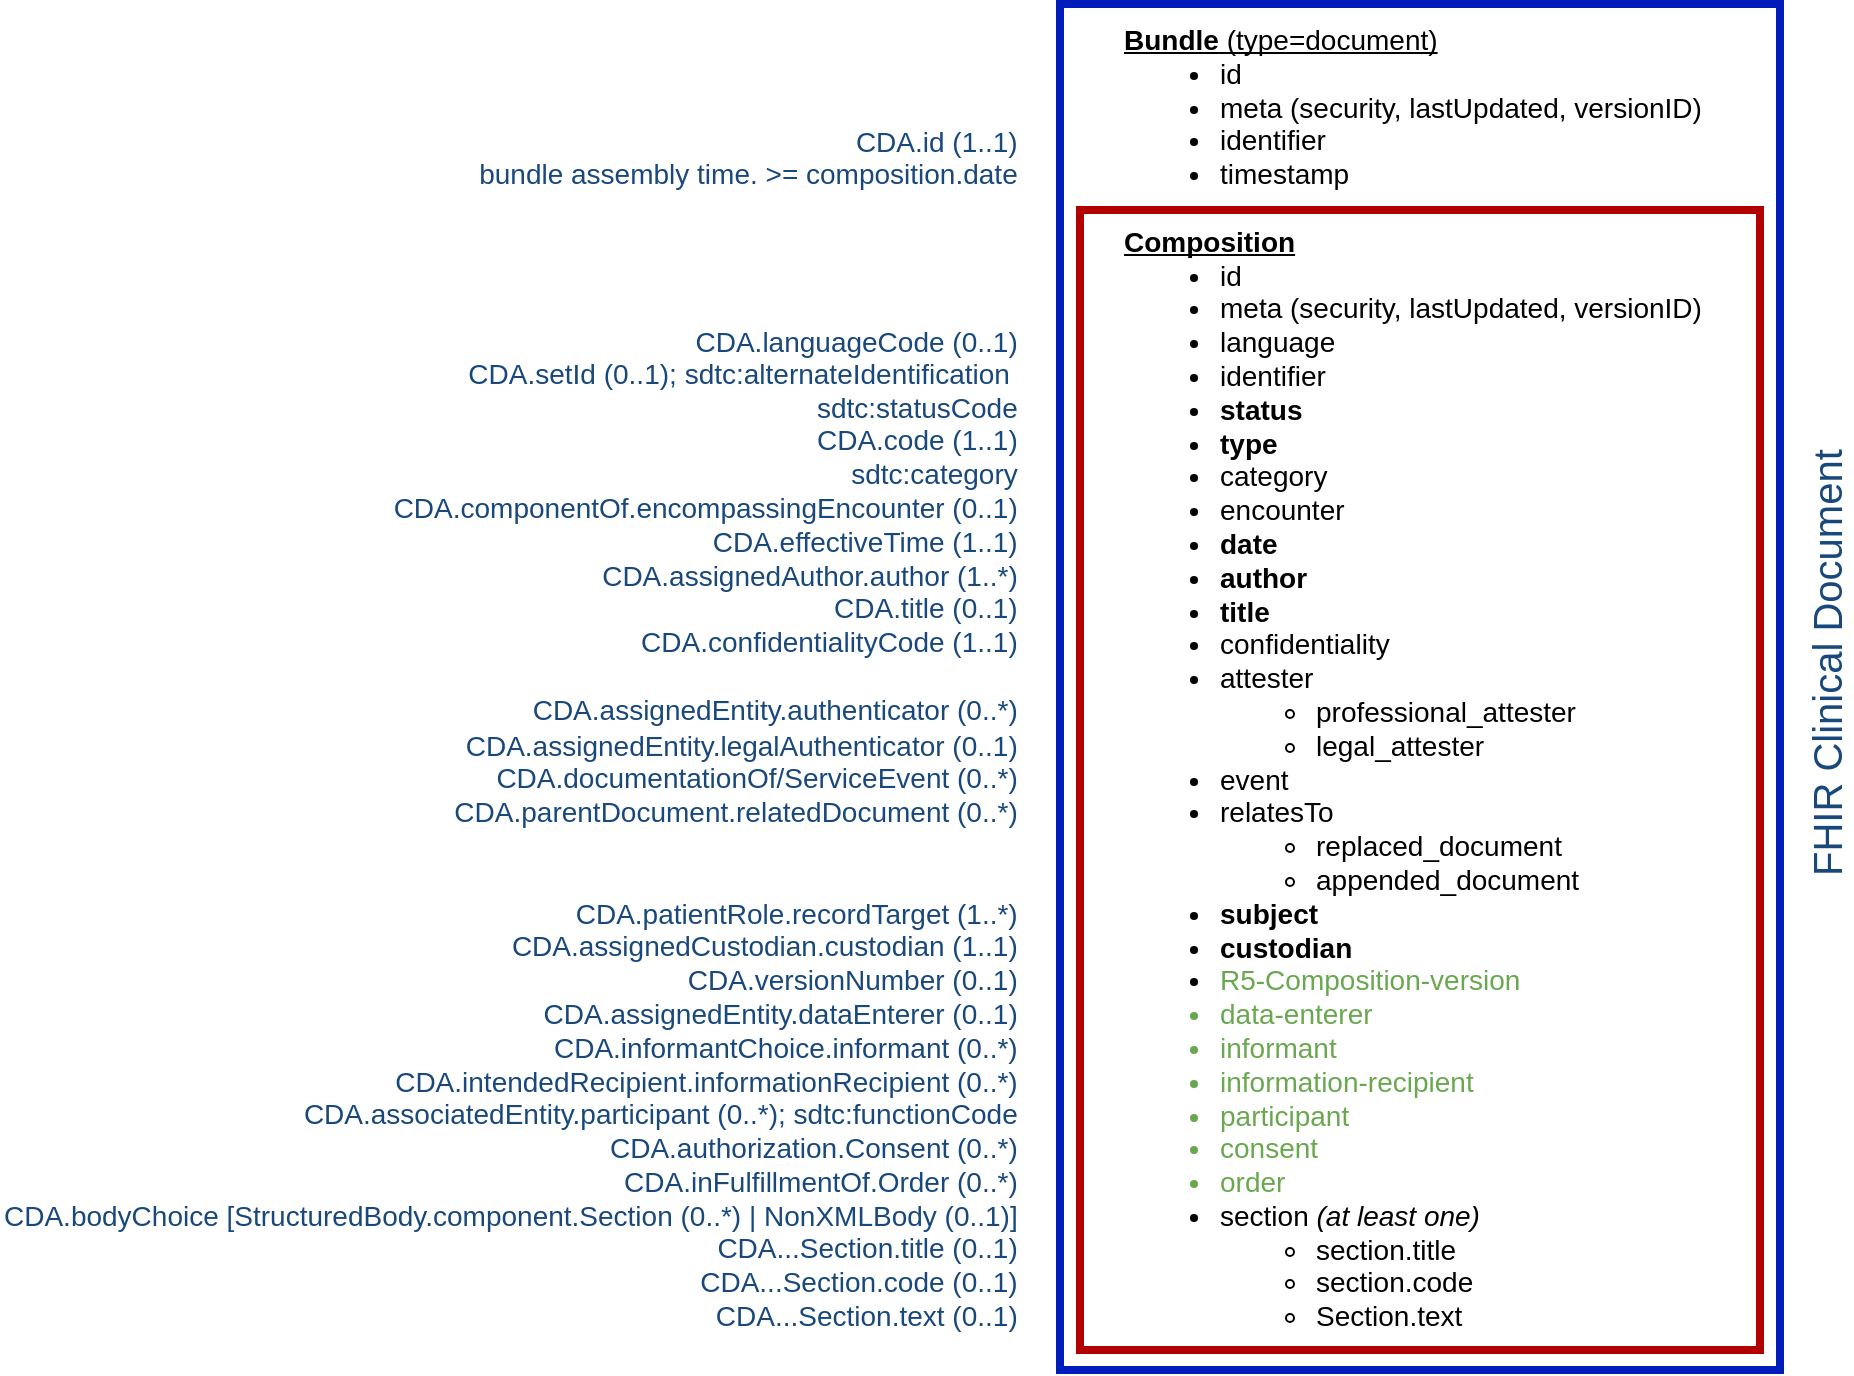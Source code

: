 <mxfile version="24.6.4" type="device" pages="3">
  <diagram name="mappingFigure" id="RJGUUOGCg1_CW01zeDxg">
    <mxGraphModel dx="794" dy="511" grid="1" gridSize="10" guides="1" tooltips="1" connect="1" arrows="1" fold="1" page="1" pageScale="1" pageWidth="1700" pageHeight="1100" math="0" shadow="0">
      <root>
        <mxCell id="0" />
        <mxCell id="1" parent="0" />
        <mxCell id="bgnvrLKmnZTO1jpBGcNv-10" value="" style="rounded=0;whiteSpace=wrap;html=1;fillColor=none;strokeWidth=4;fontColor=#ffffff;strokeColor=#001DBC;" parent="1" vertex="1">
          <mxGeometry x="760" y="267" width="360" height="683" as="geometry" />
        </mxCell>
        <mxCell id="bgnvrLKmnZTO1jpBGcNv-11" value="" style="rounded=0;whiteSpace=wrap;html=1;fillColor=none;strokeWidth=4;fontColor=#ffffff;strokeColor=#B20000;" parent="1" vertex="1">
          <mxGeometry x="770" y="370" width="340" height="570" as="geometry" />
        </mxCell>
        <mxCell id="bgnvrLKmnZTO1jpBGcNv-7" value="&lt;b style=&quot;font-size: 14px;&quot; id=&quot;docs-internal-guid-992e8ade-7fff-1508-77d5-8346d76d3da1&quot;&gt;&lt;font style=&quot;font-size: 14px;&quot; face=&quot;Helvetica&quot;&gt;&lt;p dir=&quot;ltr&quot; style=&quot;font-weight: normal; line-height: 120%; margin-top: 0pt; margin-bottom: 0pt;&quot;&gt;&lt;span style=&quot;color: rgb(0, 0, 0); background-color: transparent; font-weight: 700; font-style: normal; font-variant: normal; text-decoration: underline; text-decoration-skip-ink: none; vertical-align: baseline;&quot;&gt;Bundle&lt;/span&gt;&lt;span style=&quot;color: rgb(0, 0, 0); background-color: transparent; font-weight: 400; font-style: normal; font-variant: normal; text-decoration: underline; text-decoration-skip-ink: none; vertical-align: baseline;&quot;&gt; (type=document)&lt;/span&gt;&lt;/p&gt;&lt;ul style=&quot;font-weight: normal; margin-top: 0px; margin-bottom: 0px; padding-inline-start: 48px; line-height: 120%;&quot;&gt;&lt;li dir=&quot;ltr&quot; style=&quot;list-style-type: disc; color: rgb(0, 0, 0); background-color: transparent; font-weight: 400; font-style: normal; font-variant: normal; text-decoration: none; vertical-align: baseline;&quot; aria-level=&quot;1&quot;&gt;&lt;p dir=&quot;ltr&quot; style=&quot;line-height: 120%; margin-top: 0pt; margin-bottom: 0pt;&quot; role=&quot;presentation&quot;&gt;&lt;span style=&quot;color: rgb(0, 0, 0); background-color: transparent; font-weight: 400; font-style: normal; font-variant: normal; text-decoration: none; vertical-align: baseline;&quot;&gt;id&lt;/span&gt;&lt;/p&gt;&lt;/li&gt;&lt;li dir=&quot;ltr&quot; style=&quot;list-style-type: disc; color: rgb(0, 0, 0); background-color: transparent; font-weight: 400; font-style: normal; font-variant: normal; text-decoration: none; vertical-align: baseline;&quot; aria-level=&quot;1&quot;&gt;&lt;p dir=&quot;ltr&quot; style=&quot;line-height: 120%; margin-top: 0pt; margin-bottom: 0pt;&quot; role=&quot;presentation&quot;&gt;&lt;span style=&quot;color: rgb(0, 0, 0); background-color: transparent; font-weight: 400; font-style: normal; font-variant: normal; text-decoration: none; vertical-align: baseline;&quot;&gt;meta (security, lastUpdated, versionID)&lt;/span&gt;&lt;/p&gt;&lt;/li&gt;&lt;li dir=&quot;ltr&quot; style=&quot;list-style-type: disc; color: rgb(0, 0, 0); background-color: transparent; font-weight: 400; font-style: normal; font-variant: normal; text-decoration: none; vertical-align: baseline;&quot; aria-level=&quot;1&quot;&gt;&lt;p dir=&quot;ltr&quot; style=&quot;line-height: 120%; margin-top: 0pt; margin-bottom: 0pt;&quot; role=&quot;presentation&quot;&gt;&lt;span style=&quot;color: rgb(0, 0, 0); background-color: transparent; font-weight: 400; font-style: normal; font-variant: normal; text-decoration: none; vertical-align: baseline;&quot;&gt;identifier&lt;/span&gt;&lt;/p&gt;&lt;/li&gt;&lt;li dir=&quot;ltr&quot; style=&quot;list-style-type: disc; color: rgb(0, 0, 0); background-color: transparent; font-weight: 400; font-style: normal; font-variant: normal; text-decoration: none; vertical-align: baseline;&quot; aria-level=&quot;1&quot;&gt;&lt;p dir=&quot;ltr&quot; style=&quot;line-height: 120%; margin-top: 0pt; margin-bottom: 0pt;&quot; role=&quot;presentation&quot;&gt;&lt;span style=&quot;color: rgb(0, 0, 0); background-color: transparent; font-weight: 400; font-style: normal; font-variant: normal; text-decoration: none; vertical-align: baseline;&quot;&gt;timestamp&lt;/span&gt;&lt;/p&gt;&lt;/li&gt;&lt;/ul&gt;&lt;br&gt;&lt;p dir=&quot;ltr&quot; style=&quot;font-weight: normal; line-height: 120%; margin-top: 0pt; margin-bottom: 0pt;&quot;&gt;&lt;span style=&quot;color: rgb(0, 0, 0); background-color: transparent; font-weight: 700; font-style: normal; font-variant: normal; text-decoration: underline; text-decoration-skip-ink: none; vertical-align: baseline;&quot;&gt;Composition&lt;/span&gt;&lt;/p&gt;&lt;ul style=&quot;margin-top: 0px; margin-bottom: 0px; padding-inline-start: 48px; line-height: 120%;&quot;&gt;&lt;li dir=&quot;ltr&quot; style=&quot;font-weight: 400; list-style-type: disc; color: rgb(0, 0, 0); background-color: transparent; font-style: normal; font-variant: normal; text-decoration: none; vertical-align: baseline;&quot; aria-level=&quot;1&quot;&gt;&lt;p dir=&quot;ltr&quot; style=&quot;line-height: 120%; margin-top: 0pt; margin-bottom: 0pt;&quot; role=&quot;presentation&quot;&gt;&lt;span style=&quot;color: rgb(0, 0, 0); background-color: transparent; font-weight: 400; font-style: normal; font-variant: normal; text-decoration: none; vertical-align: baseline;&quot;&gt;id&lt;/span&gt;&lt;/p&gt;&lt;/li&gt;&lt;li dir=&quot;ltr&quot; style=&quot;font-weight: 400; list-style-type: disc; color: rgb(0, 0, 0); background-color: transparent; font-style: normal; font-variant: normal; text-decoration: none; vertical-align: baseline;&quot; aria-level=&quot;1&quot;&gt;&lt;p dir=&quot;ltr&quot; style=&quot;line-height: 120%; margin-top: 0pt; margin-bottom: 0pt;&quot; role=&quot;presentation&quot;&gt;&lt;span style=&quot;color: rgb(0, 0, 0); background-color: transparent; font-weight: 400; font-style: normal; font-variant: normal; text-decoration: none; vertical-align: baseline;&quot;&gt;meta (security, lastUpdated, versionID)&lt;/span&gt;&lt;/p&gt;&lt;/li&gt;&lt;li dir=&quot;ltr&quot; style=&quot;font-weight: 400; list-style-type: disc; color: rgb(0, 0, 0); background-color: transparent; font-style: normal; font-variant: normal; text-decoration: none; vertical-align: baseline;&quot; aria-level=&quot;1&quot;&gt;&lt;p dir=&quot;ltr&quot; style=&quot;line-height: 120%; margin-top: 0pt; margin-bottom: 0pt;&quot; role=&quot;presentation&quot;&gt;&lt;span style=&quot;color: rgb(0, 0, 0); background-color: transparent; font-weight: 400; font-style: normal; font-variant: normal; text-decoration: none; vertical-align: baseline;&quot;&gt;language&lt;/span&gt;&lt;/p&gt;&lt;/li&gt;&lt;li dir=&quot;ltr&quot; style=&quot;font-weight: 400; list-style-type: disc; color: rgb(0, 0, 0); background-color: transparent; font-style: normal; font-variant: normal; text-decoration: none; vertical-align: baseline;&quot; aria-level=&quot;1&quot;&gt;&lt;p dir=&quot;ltr&quot; style=&quot;line-height: 120%; margin-top: 0pt; margin-bottom: 0pt;&quot; role=&quot;presentation&quot;&gt;&lt;span style=&quot;color: rgb(0, 0, 0); background-color: transparent; font-weight: 400; font-style: normal; font-variant: normal; text-decoration: none; vertical-align: baseline;&quot;&gt;identifier&lt;/span&gt;&lt;/p&gt;&lt;/li&gt;&lt;li dir=&quot;ltr&quot; style=&quot;font-weight: 700; list-style-type: disc; color: rgb(0, 0, 0); background-color: transparent; font-style: normal; font-variant: normal; text-decoration: none; vertical-align: baseline;&quot; aria-level=&quot;1&quot;&gt;&lt;p dir=&quot;ltr&quot; style=&quot;line-height: 120%; margin-top: 0pt; margin-bottom: 0pt;&quot; role=&quot;presentation&quot;&gt;&lt;span style=&quot;color: rgb(0, 0, 0); background-color: transparent; font-weight: 700; font-style: normal; font-variant: normal; text-decoration: none; vertical-align: baseline;&quot;&gt;status&lt;/span&gt;&lt;/p&gt;&lt;/li&gt;&lt;li dir=&quot;ltr&quot; style=&quot;font-weight: 700; list-style-type: disc; color: rgb(0, 0, 0); background-color: transparent; font-style: normal; font-variant: normal; text-decoration: none; vertical-align: baseline;&quot; aria-level=&quot;1&quot;&gt;&lt;p dir=&quot;ltr&quot; style=&quot;line-height: 120%; margin-top: 0pt; margin-bottom: 0pt;&quot; role=&quot;presentation&quot;&gt;&lt;span style=&quot;color: rgb(0, 0, 0); background-color: transparent; font-weight: 700; font-style: normal; font-variant: normal; text-decoration: none; vertical-align: baseline;&quot;&gt;type&lt;/span&gt;&lt;/p&gt;&lt;/li&gt;&lt;li dir=&quot;ltr&quot; style=&quot;font-weight: 400; list-style-type: disc; color: rgb(0, 0, 0); background-color: transparent; font-style: normal; font-variant: normal; text-decoration: none; vertical-align: baseline;&quot; aria-level=&quot;1&quot;&gt;&lt;p dir=&quot;ltr&quot; style=&quot;line-height: 120%; margin-top: 0pt; margin-bottom: 0pt;&quot; role=&quot;presentation&quot;&gt;&lt;span style=&quot;color: rgb(0, 0, 0); background-color: transparent; font-weight: 400; font-style: normal; font-variant: normal; text-decoration: none; vertical-align: baseline;&quot;&gt;category&lt;/span&gt;&lt;/p&gt;&lt;/li&gt;&lt;li dir=&quot;ltr&quot; style=&quot;font-weight: 400; list-style-type: disc; color: rgb(0, 0, 0); background-color: transparent; font-style: normal; font-variant: normal; text-decoration: none; vertical-align: baseline;&quot; aria-level=&quot;1&quot;&gt;&lt;p dir=&quot;ltr&quot; style=&quot;line-height: 120%; margin-top: 0pt; margin-bottom: 0pt;&quot; role=&quot;presentation&quot;&gt;&lt;span style=&quot;color: rgb(0, 0, 0); background-color: transparent; font-weight: 400; font-style: normal; font-variant: normal; text-decoration: none; vertical-align: baseline;&quot;&gt;encounter&lt;/span&gt;&lt;/p&gt;&lt;/li&gt;&lt;li dir=&quot;ltr&quot; style=&quot;font-weight: 700; list-style-type: disc; color: rgb(0, 0, 0); background-color: transparent; font-style: normal; font-variant: normal; text-decoration: none; vertical-align: baseline;&quot; aria-level=&quot;1&quot;&gt;&lt;p dir=&quot;ltr&quot; style=&quot;line-height: 120%; margin-top: 0pt; margin-bottom: 0pt;&quot; role=&quot;presentation&quot;&gt;&lt;span style=&quot;color: rgb(0, 0, 0); background-color: transparent; font-weight: 700; font-style: normal; font-variant: normal; text-decoration: none; vertical-align: baseline;&quot;&gt;date&lt;/span&gt;&lt;/p&gt;&lt;/li&gt;&lt;li dir=&quot;ltr&quot; style=&quot;font-weight: 700; list-style-type: disc; color: rgb(0, 0, 0); background-color: transparent; font-style: normal; font-variant: normal; text-decoration: none; vertical-align: baseline;&quot; aria-level=&quot;1&quot;&gt;&lt;p dir=&quot;ltr&quot; style=&quot;line-height: 120%; margin-top: 0pt; margin-bottom: 0pt;&quot; role=&quot;presentation&quot;&gt;&lt;span style=&quot;color: rgb(0, 0, 0); background-color: transparent; font-weight: 700; font-style: normal; font-variant: normal; text-decoration: none; vertical-align: baseline;&quot;&gt;author&lt;/span&gt;&lt;/p&gt;&lt;/li&gt;&lt;li dir=&quot;ltr&quot; style=&quot;font-weight: 700; list-style-type: disc; color: rgb(0, 0, 0); background-color: transparent; font-style: normal; font-variant: normal; text-decoration: none; vertical-align: baseline;&quot; aria-level=&quot;1&quot;&gt;&lt;p dir=&quot;ltr&quot; style=&quot;line-height: 120%; margin-top: 0pt; margin-bottom: 0pt;&quot; role=&quot;presentation&quot;&gt;&lt;span style=&quot;color: rgb(0, 0, 0); background-color: transparent; font-weight: 700; font-style: normal; font-variant: normal; text-decoration: none; vertical-align: baseline;&quot;&gt;title&lt;/span&gt;&lt;/p&gt;&lt;/li&gt;&lt;li dir=&quot;ltr&quot; style=&quot;font-weight: 400; list-style-type: disc; color: rgb(0, 0, 0); background-color: transparent; font-style: normal; font-variant: normal; text-decoration: none; vertical-align: baseline;&quot; aria-level=&quot;1&quot;&gt;&lt;p dir=&quot;ltr&quot; style=&quot;line-height: 120%; margin-top: 0pt; margin-bottom: 0pt;&quot; role=&quot;presentation&quot;&gt;&lt;span style=&quot;color: rgb(0, 0, 0); background-color: transparent; font-weight: 400; font-style: normal; font-variant: normal; text-decoration: none; vertical-align: baseline;&quot;&gt;confidentiality&lt;/span&gt;&lt;/p&gt;&lt;/li&gt;&lt;li dir=&quot;ltr&quot; style=&quot;font-weight: 400; list-style-type: disc; color: rgb(0, 0, 0); background-color: transparent; font-style: normal; font-variant: normal; text-decoration: none; vertical-align: baseline;&quot; aria-level=&quot;1&quot;&gt;&lt;p dir=&quot;ltr&quot; style=&quot;line-height: 120%; margin-top: 0pt; margin-bottom: 0pt;&quot; role=&quot;presentation&quot;&gt;&lt;span style=&quot;color: rgb(0, 0, 0); background-color: transparent; font-weight: 400; font-style: normal; font-variant: normal; text-decoration: none; vertical-align: baseline;&quot;&gt;attester&lt;/span&gt;&lt;/p&gt;&lt;/li&gt;&lt;ul style=&quot;font-weight: normal; margin-top: 0px; margin-bottom: 0px; padding-inline-start: 48px; line-height: 120%;&quot;&gt;&lt;li dir=&quot;ltr&quot; style=&quot;list-style-type: circle; color: rgb(0, 0, 0); background-color: transparent; font-weight: 400; font-style: normal; font-variant: normal; text-decoration: none; vertical-align: baseline;&quot; aria-level=&quot;2&quot;&gt;&lt;p dir=&quot;ltr&quot; style=&quot;line-height: 120%; margin-top: 0pt; margin-bottom: 0pt;&quot; role=&quot;presentation&quot;&gt;&lt;span style=&quot;color: rgb(0, 0, 0); background-color: transparent; font-weight: 400; font-style: normal; font-variant: normal; text-decoration: none; vertical-align: baseline;&quot;&gt;professional_attester&lt;/span&gt;&lt;/p&gt;&lt;/li&gt;&lt;li dir=&quot;ltr&quot; style=&quot;list-style-type: circle; color: rgb(0, 0, 0); background-color: transparent; font-weight: 400; font-style: normal; font-variant: normal; text-decoration: none; vertical-align: baseline;&quot; aria-level=&quot;2&quot;&gt;&lt;p dir=&quot;ltr&quot; style=&quot;line-height: 120%; margin-top: 0pt; margin-bottom: 0pt;&quot; role=&quot;presentation&quot;&gt;&lt;span style=&quot;color: rgb(0, 0, 0); background-color: transparent; font-weight: 400; font-style: normal; font-variant: normal; text-decoration: none; vertical-align: baseline;&quot;&gt;legal_attester&lt;/span&gt;&lt;/p&gt;&lt;/li&gt;&lt;/ul&gt;&lt;li dir=&quot;ltr&quot; style=&quot;font-weight: 400; list-style-type: disc; color: rgb(0, 0, 0); background-color: transparent; font-style: normal; font-variant: normal; text-decoration: none; vertical-align: baseline;&quot; aria-level=&quot;1&quot;&gt;&lt;p dir=&quot;ltr&quot; style=&quot;line-height: 120%; margin-top: 0pt; margin-bottom: 0pt;&quot; role=&quot;presentation&quot;&gt;&lt;span style=&quot;color: rgb(0, 0, 0); background-color: transparent; font-weight: 400; font-style: normal; font-variant: normal; text-decoration: none; vertical-align: baseline;&quot;&gt;event&lt;/span&gt;&lt;/p&gt;&lt;/li&gt;&lt;li dir=&quot;ltr&quot; style=&quot;font-weight: 400; list-style-type: disc; color: rgb(0, 0, 0); background-color: transparent; font-style: normal; font-variant: normal; text-decoration: none; vertical-align: baseline;&quot; aria-level=&quot;1&quot;&gt;&lt;p dir=&quot;ltr&quot; style=&quot;line-height: 120%; margin-top: 0pt; margin-bottom: 0pt;&quot; role=&quot;presentation&quot;&gt;&lt;span style=&quot;color: rgb(0, 0, 0); background-color: transparent; font-weight: 400; font-style: normal; font-variant: normal; text-decoration: none; vertical-align: baseline;&quot;&gt;relatesTo&lt;/span&gt;&lt;/p&gt;&lt;/li&gt;&lt;ul style=&quot;font-weight: normal; margin-top: 0px; margin-bottom: 0px; padding-inline-start: 48px; line-height: 120%;&quot;&gt;&lt;li dir=&quot;ltr&quot; style=&quot;list-style-type: circle; color: rgb(0, 0, 0); background-color: transparent; font-weight: 400; font-style: normal; font-variant: normal; text-decoration: none; vertical-align: baseline;&quot; aria-level=&quot;2&quot;&gt;&lt;p dir=&quot;ltr&quot; style=&quot;line-height: 120%; margin-top: 0pt; margin-bottom: 0pt;&quot; role=&quot;presentation&quot;&gt;&lt;span style=&quot;color: rgb(0, 0, 0); background-color: transparent; font-weight: 400; font-style: normal; font-variant: normal; text-decoration: none; vertical-align: baseline;&quot;&gt;replaced_document&lt;/span&gt;&lt;/p&gt;&lt;/li&gt;&lt;li dir=&quot;ltr&quot; style=&quot;list-style-type: circle; color: rgb(0, 0, 0); background-color: transparent; font-weight: 400; font-style: normal; font-variant: normal; text-decoration: none; vertical-align: baseline;&quot; aria-level=&quot;2&quot;&gt;&lt;p dir=&quot;ltr&quot; style=&quot;line-height: 120%; margin-top: 0pt; margin-bottom: 0pt;&quot; role=&quot;presentation&quot;&gt;&lt;span style=&quot;background-color: transparent;&quot;&gt;appended_document&lt;/span&gt;&lt;/p&gt;&lt;/li&gt;&lt;/ul&gt;&lt;li dir=&quot;ltr&quot; style=&quot;list-style-type: disc; color: rgb(0, 0, 0); background-color: transparent; font-style: normal; font-variant: normal; text-decoration: none; vertical-align: baseline;&quot; aria-level=&quot;1&quot;&gt;&lt;p dir=&quot;ltr&quot; style=&quot;line-height: 120%; margin-top: 0pt; margin-bottom: 0pt;&quot; role=&quot;presentation&quot;&gt;&lt;span style=&quot;color: rgb(0, 0, 0); background-color: transparent; font-style: normal; font-variant: normal; text-decoration: none; vertical-align: baseline;&quot;&gt;subject&lt;/span&gt;&lt;/p&gt;&lt;/li&gt;&lt;li dir=&quot;ltr&quot; style=&quot;list-style-type: disc; color: rgb(0, 0, 0); background-color: transparent; font-style: normal; font-variant: normal; text-decoration: none; vertical-align: baseline;&quot; aria-level=&quot;1&quot;&gt;&lt;p dir=&quot;ltr&quot; style=&quot;line-height: 120%; margin-top: 0pt; margin-bottom: 0pt;&quot; role=&quot;presentation&quot;&gt;&lt;span style=&quot;color: rgb(0, 0, 0); background-color: transparent; font-style: normal; font-variant: normal; text-decoration: none; vertical-align: baseline;&quot;&gt;custodian&lt;/span&gt;&lt;/p&gt;&lt;/li&gt;&lt;li dir=&quot;ltr&quot; style=&quot;font-weight: 400; list-style-type: disc; color: rgb(0, 0, 0); background-color: transparent; font-style: normal; font-variant: normal; text-decoration: none; vertical-align: baseline;&quot; aria-level=&quot;1&quot;&gt;&lt;p dir=&quot;ltr&quot; style=&quot;line-height: 120%; margin-top: 0pt; margin-bottom: 0pt;&quot; role=&quot;presentation&quot;&gt;&lt;span style=&quot;color: rgb(106, 168, 79); background-color: transparent; font-weight: 400; font-style: normal; font-variant: normal; text-decoration: none; vertical-align: baseline;&quot;&gt;R5-Composition-version&lt;/span&gt;&lt;/p&gt;&lt;/li&gt;&lt;li dir=&quot;ltr&quot; style=&quot;font-weight: 400; list-style-type: disc; color: rgb(106, 168, 79); background-color: transparent; font-style: normal; font-variant: normal; text-decoration: none; vertical-align: baseline;&quot; aria-level=&quot;1&quot;&gt;&lt;p dir=&quot;ltr&quot; style=&quot;line-height: 120%; margin-top: 0pt; margin-bottom: 0pt;&quot; role=&quot;presentation&quot;&gt;&lt;span style=&quot;color: rgb(106, 168, 79); background-color: transparent; font-weight: 400; font-style: normal; font-variant: normal; text-decoration: none; vertical-align: baseline;&quot;&gt;data-enterer&lt;/span&gt;&lt;/p&gt;&lt;/li&gt;&lt;li dir=&quot;ltr&quot; style=&quot;font-weight: 400; list-style-type: disc; color: rgb(106, 168, 79); background-color: transparent; font-style: normal; font-variant: normal; text-decoration: none; vertical-align: baseline;&quot; aria-level=&quot;1&quot;&gt;&lt;p dir=&quot;ltr&quot; style=&quot;line-height: 120%; margin-top: 0pt; margin-bottom: 0pt;&quot; role=&quot;presentation&quot;&gt;&lt;span style=&quot;color: rgb(106, 168, 79); background-color: transparent; font-weight: 400; font-style: normal; font-variant: normal; text-decoration: none; vertical-align: baseline;&quot;&gt;informant&lt;/span&gt;&lt;/p&gt;&lt;/li&gt;&lt;li dir=&quot;ltr&quot; style=&quot;font-weight: 400; list-style-type: disc; color: rgb(106, 168, 79); background-color: transparent; font-style: normal; font-variant: normal; text-decoration: none; vertical-align: baseline;&quot; aria-level=&quot;1&quot;&gt;&lt;p dir=&quot;ltr&quot; style=&quot;line-height: 120%; margin-top: 0pt; margin-bottom: 0pt;&quot; role=&quot;presentation&quot;&gt;&lt;span style=&quot;color: rgb(106, 168, 79); background-color: transparent; font-weight: 400; font-style: normal; font-variant: normal; text-decoration: none; vertical-align: baseline;&quot;&gt;information-recipient&lt;/span&gt;&lt;/p&gt;&lt;/li&gt;&lt;li dir=&quot;ltr&quot; style=&quot;font-weight: 400; list-style-type: disc; color: rgb(106, 168, 79); background-color: transparent; font-style: normal; font-variant: normal; text-decoration: none; vertical-align: baseline;&quot; aria-level=&quot;1&quot;&gt;&lt;p dir=&quot;ltr&quot; style=&quot;line-height: 120%; margin-top: 0pt; margin-bottom: 0pt;&quot; role=&quot;presentation&quot;&gt;&lt;span style=&quot;color: rgb(106, 168, 79); background-color: transparent; font-weight: 400; font-style: normal; font-variant: normal; text-decoration: none; vertical-align: baseline;&quot;&gt;participant&lt;/span&gt;&lt;/p&gt;&lt;/li&gt;&lt;li dir=&quot;ltr&quot; style=&quot;font-weight: 400; list-style-type: disc; color: rgb(106, 168, 79); background-color: transparent; font-style: normal; font-variant: normal; text-decoration: none; vertical-align: baseline;&quot; aria-level=&quot;1&quot;&gt;&lt;p dir=&quot;ltr&quot; style=&quot;line-height: 120%; margin-top: 0pt; margin-bottom: 0pt;&quot; role=&quot;presentation&quot;&gt;&lt;span style=&quot;color: rgb(106, 168, 79); background-color: transparent; font-weight: 400; font-style: normal; font-variant: normal; text-decoration: none; vertical-align: baseline;&quot;&gt;consent&lt;/span&gt;&lt;/p&gt;&lt;/li&gt;&lt;li dir=&quot;ltr&quot; style=&quot;font-weight: 400; list-style-type: disc; color: rgb(106, 168, 79); background-color: transparent; font-style: normal; font-variant: normal; text-decoration: none; vertical-align: baseline;&quot; aria-level=&quot;1&quot;&gt;&lt;p dir=&quot;ltr&quot; style=&quot;line-height: 120%; margin-top: 0pt; margin-bottom: 0pt;&quot; role=&quot;presentation&quot;&gt;&lt;span style=&quot;color: rgb(106, 168, 79); background-color: transparent; font-weight: 400; font-style: normal; font-variant: normal; text-decoration: none; vertical-align: baseline;&quot;&gt;order&lt;/span&gt;&lt;/p&gt;&lt;/li&gt;&lt;li dir=&quot;ltr&quot; style=&quot;font-weight: 400; list-style-type: disc; color: rgb(0, 0, 0); background-color: transparent; font-variant: normal; text-decoration: none; vertical-align: baseline;&quot; aria-level=&quot;1&quot;&gt;&lt;p dir=&quot;ltr&quot; style=&quot;line-height: 120%; margin-top: 0pt; margin-bottom: 0pt;&quot; role=&quot;presentation&quot;&gt;&lt;span style=&quot;font-style: normal; color: rgb(0, 0, 0); background-color: transparent; font-weight: 400; font-variant: normal; text-decoration: none; vertical-align: baseline;&quot;&gt;section &lt;/span&gt;&lt;span style=&quot;color: rgb(0, 0, 0); background-color: transparent; font-weight: 400; font-variant: normal; text-decoration: none; vertical-align: baseline;&quot;&gt;&lt;i&gt;(at least one)&lt;/i&gt;&lt;/span&gt;&lt;/p&gt;&lt;/li&gt;&lt;ul style=&quot;font-weight: normal; margin-top: 0px; margin-bottom: 0px; padding-inline-start: 48px; line-height: 120%;&quot;&gt;&lt;li dir=&quot;ltr&quot; style=&quot;list-style-type: circle; color: rgb(0, 0, 0); background-color: transparent; font-weight: 400; font-style: normal; font-variant: normal; text-decoration: none; vertical-align: baseline;&quot; aria-level=&quot;2&quot;&gt;&lt;p dir=&quot;ltr&quot; style=&quot;line-height: 120%; margin-top: 0pt; margin-bottom: 0pt;&quot; role=&quot;presentation&quot;&gt;&lt;span style=&quot;color: rgb(0, 0, 0); background-color: transparent; font-weight: 400; font-style: normal; font-variant: normal; text-decoration: none; vertical-align: baseline;&quot;&gt;section.title&lt;/span&gt;&lt;/p&gt;&lt;/li&gt;&lt;li dir=&quot;ltr&quot; style=&quot;list-style-type: circle; color: rgb(0, 0, 0); background-color: transparent; font-weight: 400; font-style: normal; font-variant: normal; text-decoration: none; vertical-align: baseline;&quot; aria-level=&quot;2&quot;&gt;&lt;p dir=&quot;ltr&quot; style=&quot;line-height: 120%; margin-top: 0pt; margin-bottom: 0pt;&quot; role=&quot;presentation&quot;&gt;&lt;span style=&quot;color: rgb(0, 0, 0); background-color: transparent; font-weight: 400; font-style: normal; font-variant: normal; text-decoration: none; vertical-align: baseline;&quot;&gt;section.code&lt;/span&gt;&lt;/p&gt;&lt;/li&gt;&lt;li dir=&quot;ltr&quot; style=&quot;list-style-type: circle; color: rgb(0, 0, 0); background-color: transparent; font-weight: 400; font-style: normal; font-variant: normal; text-decoration: none; vertical-align: baseline;&quot; aria-level=&quot;2&quot;&gt;&lt;p dir=&quot;ltr&quot; style=&quot;line-height: 120%; margin-top: 0pt; margin-bottom: 0pt;&quot; role=&quot;presentation&quot;&gt;&lt;span style=&quot;color: rgb(0, 0, 0); background-color: transparent; font-weight: 400; font-style: normal; font-variant: normal; text-decoration: none; vertical-align: baseline;&quot;&gt;Section.text&lt;/span&gt;&lt;/p&gt;&lt;/li&gt;&lt;/ul&gt;&lt;/ul&gt;&lt;/font&gt;&lt;span style=&quot;font-weight: normal;&quot;&gt;&lt;font style=&quot;font-size: 14px;&quot; face=&quot;Helvetica&quot;&gt;&lt;/font&gt;&lt;/span&gt;&lt;/b&gt;" style="text;whiteSpace=wrap;html=1;" parent="1" vertex="1">
          <mxGeometry x="790" y="270" width="310" height="680" as="geometry" />
        </mxCell>
        <mxCell id="bgnvrLKmnZTO1jpBGcNv-3" value="&lt;p style=&quot;line-height: 100%;&quot;&gt;&lt;b style=&quot;font-weight:normal;&quot; id=&quot;docs-internal-guid-0b4832f5-7fff-8997-1123-0fc188532ddd&quot;&gt;&lt;/b&gt;&lt;/p&gt;&lt;p dir=&quot;ltr&quot; style=&quot;line-height: 120%; text-align: right; margin-top: 0pt; margin-bottom: 0pt; font-size: 14px;&quot;&gt;&lt;span style=&quot;background-color: transparent; color: rgb(25, 72, 124);&quot;&gt;&lt;br&gt;&lt;/span&gt;&lt;/p&gt;&lt;p dir=&quot;ltr&quot; style=&quot;line-height: 120%; text-align: right; margin-top: 0pt; margin-bottom: 0pt; font-size: 14px;&quot;&gt;&lt;span style=&quot;background-color: transparent; color: rgb(25, 72, 124);&quot;&gt;&lt;br&gt;&lt;/span&gt;&lt;/p&gt;&lt;p dir=&quot;ltr&quot; style=&quot;line-height: 120%; text-align: right; margin-top: 0pt; margin-bottom: 0pt; font-size: 14px;&quot;&gt;&lt;span style=&quot;background-color: transparent; color: rgb(25, 72, 124);&quot;&gt;CDA.id (1..1)&lt;/span&gt;&lt;br&gt;&lt;/p&gt;&lt;p dir=&quot;ltr&quot; style=&quot;line-height: 120%; text-align: right; margin-top: 0pt; margin-bottom: 0pt; font-size: 14px;&quot;&gt;&lt;span style=&quot;&quot; id=&quot;docs-internal-guid-0b4832f5-7fff-8997-1123-0fc188532ddd&quot;&gt;&lt;span style=&quot;color: rgb(25, 72, 124); background-color: transparent; font-style: normal; font-variant: normal; text-decoration: none; vertical-align: baseline;&quot;&gt;&lt;font face=&quot;Helvetica&quot; style=&quot;font-size: 14px;&quot;&gt;&lt;font style=&quot;font-size: 14px;&quot;&gt;bundle assembly time. &amp;gt;= &lt;/font&gt;&lt;font style=&quot;font-size: 14px;&quot;&gt;composition&lt;/font&gt;&lt;font style=&quot;font-size: 14px;&quot;&gt;.date&lt;/font&gt;&lt;/font&gt;&lt;/span&gt;&lt;/span&gt;&lt;/p&gt;&lt;p dir=&quot;ltr&quot; style=&quot;line-height: 120%; text-align: right; margin-top: 0pt; margin-bottom: 0pt; font-size: 14px;&quot;&gt;&lt;font style=&quot;background-color: transparent; color: rgb(25, 72, 124);&quot;&gt;&lt;br&gt;&lt;/font&gt;&lt;/p&gt;&lt;p dir=&quot;ltr&quot; style=&quot;line-height: 120%; text-align: right; margin-top: 0pt; margin-bottom: 0pt; font-size: 14px;&quot;&gt;&lt;font style=&quot;background-color: transparent; color: rgb(25, 72, 124);&quot;&gt;&lt;br&gt;&lt;/font&gt;&lt;/p&gt;&lt;p dir=&quot;ltr&quot; style=&quot;line-height: 120%; text-align: right; margin-top: 0pt; margin-bottom: 0pt; font-size: 14px;&quot;&gt;&lt;font style=&quot;background-color: transparent; color: rgb(25, 72, 124);&quot;&gt;&lt;br&gt;&lt;/font&gt;&lt;/p&gt;&lt;p dir=&quot;ltr&quot; style=&quot;line-height: 120%; text-align: right; margin-top: 0pt; margin-bottom: 0pt; font-size: 14px;&quot;&gt;&lt;font style=&quot;background-color: transparent; color: rgb(25, 72, 124);&quot;&gt;&lt;br&gt;&lt;/font&gt;&lt;/p&gt;&lt;p dir=&quot;ltr&quot; style=&quot;line-height: 120%; text-align: right; margin-top: 0pt; margin-bottom: 0pt; font-size: 14px;&quot;&gt;&lt;font style=&quot;background-color: transparent; color: rgb(25, 72, 124);&quot;&gt;CDA.&lt;/font&gt;&lt;font style=&quot;background-color: transparent; color: rgb(25, 72, 124);&quot;&gt;languageCode (0..1&lt;/font&gt;&lt;font style=&quot;background-color: transparent; color: rgb(25, 72, 124);&quot;&gt;)&lt;/font&gt;&lt;br&gt;&lt;/p&gt;&lt;span style=&quot;&quot; id=&quot;docs-internal-guid-0b4832f5-7fff-8997-1123-0fc188532ddd&quot;&gt;&lt;font style=&quot;&quot;&gt;&lt;p dir=&quot;ltr&quot; style=&quot;line-height: 120%; text-align: right; margin-top: 0pt; margin-bottom: 0pt;&quot;&gt;&lt;span style=&quot;font-size: 14px; color: rgb(25, 72, 124); background-color: transparent; font-style: normal; font-variant: normal; text-decoration: none; vertical-align: baseline;&quot;&gt;&lt;font face=&quot;Helvetica&quot;&gt;CDA.setId (0..1);&amp;nbsp;&lt;/font&gt;&lt;/span&gt;&lt;span style=&quot;background-color: initial; text-align: left; font-size: 14px;&quot; id=&quot;docs-internal-guid-0b4832f5-7fff-8997-1123-0fc188532ddd&quot;&gt;&lt;font color=&quot;#19487c&quot;&gt;sdtc:alternateIdentification&amp;nbsp;&lt;/font&gt;&lt;/span&gt;&lt;/p&gt;&lt;p dir=&quot;ltr&quot; style=&quot;font-size: 14px; line-height: 120%; text-align: right; margin-top: 0pt; margin-bottom: 0pt;&quot;&gt;&lt;span style=&quot;background-color: transparent; color: rgb(25, 72, 124);&quot;&gt;sdtc:statusCode&lt;/span&gt;&lt;/p&gt;&lt;p dir=&quot;ltr&quot; style=&quot;font-size: 14px; line-height: 120%; text-align: right; margin-top: 0pt; margin-bottom: 0pt;&quot;&gt;&lt;span style=&quot;background-color: transparent; color: rgb(25, 72, 124);&quot;&gt;CDA.code (1..1)&lt;br&gt;sdtc:category&lt;/span&gt;&lt;/p&gt;&lt;p dir=&quot;ltr&quot; style=&quot;font-size: 14px; line-height: 120%; text-align: right; margin-top: 0pt; margin-bottom: 0pt;&quot;&gt;&lt;span style=&quot;color: rgb(25, 72, 124); background-color: transparent; font-style: normal; font-variant: normal; text-decoration: none; vertical-align: baseline;&quot;&gt;CDA.componentOf.encompassingEncounter (0..1)&lt;/span&gt;&lt;/p&gt;&lt;p dir=&quot;ltr&quot; style=&quot;font-size: 14px; line-height: 120%; text-align: right; margin-top: 0pt; margin-bottom: 0pt;&quot;&gt;&lt;span style=&quot;color: rgb(25, 72, 124); background-color: transparent; font-style: normal; font-variant: normal; text-decoration: none; vertical-align: baseline;&quot;&gt;CDA.effectiveTime (1..1)&lt;/span&gt;&lt;/p&gt;&lt;p dir=&quot;ltr&quot; style=&quot;font-size: 14px; line-height: 120%; text-align: right; margin-top: 0pt; margin-bottom: 0pt;&quot;&gt;&lt;span style=&quot;color: rgb(25, 72, 124); background-color: transparent; font-style: normal; font-variant: normal; text-decoration: none; vertical-align: baseline;&quot;&gt;&lt;font face=&quot;Helvetica&quot;&gt;CDA.assignedAuthor.author (1..*)&lt;/font&gt;&lt;/span&gt;&lt;/p&gt;&lt;p dir=&quot;ltr&quot; style=&quot;font-size: 14px; line-height: 120%; text-align: right; margin-top: 0pt; margin-bottom: 0pt;&quot;&gt;&lt;span style=&quot;color: rgb(25, 72, 124); background-color: transparent; font-style: normal; font-variant: normal; text-decoration: none; vertical-align: baseline;&quot;&gt;CDA.title (0..1)&lt;/span&gt;&lt;/p&gt;&lt;p dir=&quot;ltr&quot; style=&quot;font-size: 14px; line-height: 120%; text-align: right; margin-top: 0pt; margin-bottom: 0pt;&quot;&gt;&lt;span style=&quot;color: rgb(25, 72, 124); background-color: transparent; font-style: normal; font-variant: normal; text-decoration: none; vertical-align: baseline;&quot;&gt;&lt;font face=&quot;Helvetica&quot;&gt;CDA.confidentialityCode (1..1)&lt;/font&gt;&lt;/span&gt;&lt;/p&gt;&lt;p dir=&quot;ltr&quot; style=&quot;font-size: 14px; line-height: 120%; text-align: right; margin-top: 0pt; margin-bottom: 0pt;&quot;&gt;&lt;span style=&quot;color: rgb(25, 72, 124); background-color: transparent; font-style: normal; font-variant: normal; text-decoration: none; vertical-align: baseline;&quot;&gt;&lt;span style=&quot;background-color: transparent;&quot;&gt;&lt;br&gt;&lt;/span&gt;&lt;/span&gt;&lt;/p&gt;&lt;p dir=&quot;ltr&quot; style=&quot;font-size: 14px; line-height: 120%; text-align: right; margin-top: 0pt; margin-bottom: 0pt;&quot;&gt;&lt;span style=&quot;color: rgb(25, 72, 124); background-color: transparent; font-style: normal; font-variant: normal; text-decoration: none; vertical-align: baseline;&quot;&gt;&lt;span style=&quot;background-color: transparent;&quot;&gt;CDA.assignedEntity.authenticator (0..*)&lt;/span&gt;&lt;font face=&quot;G7IsgrN7ehW2GBwuY225&quot;&gt;&lt;br&gt;&lt;/font&gt;&lt;/span&gt;&lt;/p&gt;&lt;p dir=&quot;ltr&quot; style=&quot;font-size: 14px; line-height: 120%; text-align: right; margin-top: 0pt; margin-bottom: 0pt;&quot;&gt;&lt;span style=&quot;color: rgb(25, 72, 124); background-color: transparent; font-style: normal; font-variant: normal; text-decoration: none; vertical-align: baseline;&quot;&gt;&lt;font face=&quot;Helvetica&quot;&gt;CDA.assignedEntity.legalAuthenticator (0..1)&lt;/font&gt;&lt;/span&gt;&lt;/p&gt;&lt;p dir=&quot;ltr&quot; style=&quot;font-size: 14px; line-height: 120%; text-align: right; margin-top: 0pt; margin-bottom: 0pt;&quot;&gt;&lt;span style=&quot;color: rgb(25, 72, 124); background-color: transparent; font-style: normal; font-variant: normal; text-decoration: none; vertical-align: baseline;&quot;&gt;&lt;font face=&quot;Helvetica&quot;&gt;CDA.documentationOf/ServiceEvent (0..*)&lt;/font&gt;&lt;/span&gt;&lt;span style=&quot;color: rgb(25, 72, 124); background-color: transparent; font-style: normal; font-variant: normal; text-decoration: none; vertical-align: baseline;&quot;&gt;&lt;font face=&quot;Helvetica&quot;&gt;&lt;br&gt;&lt;/font&gt;&lt;/span&gt;&lt;/p&gt;&lt;p dir=&quot;ltr&quot; style=&quot;font-size: 14px; line-height: 120%; text-align: right; margin-top: 0pt; margin-bottom: 0pt;&quot;&gt;&lt;span style=&quot;color: rgb(25, 72, 124); background-color: transparent; font-style: normal; font-variant: normal; text-decoration: none; vertical-align: baseline;&quot;&gt;&lt;font face=&quot;Helvetica&quot;&gt;CDA.parentDocument.relatedDocument (0..*)&lt;/font&gt;&lt;/span&gt;&lt;/p&gt;&lt;p dir=&quot;ltr&quot; style=&quot;font-size: 14px; line-height: 120%; text-align: right; margin-top: 0pt; margin-bottom: 0pt;&quot;&gt;&lt;span style=&quot;background-color: transparent; color: rgb(25, 72, 124);&quot;&gt;&lt;br&gt;&lt;/span&gt;&lt;/p&gt;&lt;p dir=&quot;ltr&quot; style=&quot;font-size: 14px; line-height: 120%; text-align: right; margin-top: 0pt; margin-bottom: 0pt;&quot;&gt;&lt;br&gt;&lt;/p&gt;&lt;p dir=&quot;ltr&quot; style=&quot;font-size: 14px; line-height: 120%; text-align: right; margin-top: 0pt; margin-bottom: 0pt;&quot;&gt;&lt;span style=&quot;background-color: transparent; color: rgb(25, 72, 124);&quot;&gt;CDA.patientRole.recordTarget (1..*)&lt;/span&gt;&lt;/p&gt;&lt;p dir=&quot;ltr&quot; style=&quot;font-size: 14px; line-height: 120%; text-align: right; margin-top: 0pt; margin-bottom: 0pt;&quot;&gt;&lt;span style=&quot;color: rgb(25, 72, 124); background-color: transparent; font-style: normal; font-variant: normal; text-decoration: none; vertical-align: baseline;&quot;&gt;&lt;font face=&quot;Helvetica&quot;&gt;CDA.assignedCustodian.custodian (1..1)&lt;/font&gt;&lt;/span&gt;&lt;/p&gt;&lt;p dir=&quot;ltr&quot; style=&quot;font-size: 14px; line-height: 120%; text-align: right; margin-top: 0pt; margin-bottom: 0pt;&quot;&gt;&lt;span style=&quot;color: rgb(25, 72, 124); background-color: transparent; font-style: normal; font-variant: normal; text-decoration: none; vertical-align: baseline;&quot;&gt;&lt;font face=&quot;Helvetica&quot;&gt;CDA.versionNumber (0..1)&lt;/font&gt;&lt;/span&gt;&lt;/p&gt;&lt;p dir=&quot;ltr&quot; style=&quot;font-size: 14px; line-height: 120%; text-align: right; margin-top: 0pt; margin-bottom: 0pt;&quot;&gt;&lt;span style=&quot;color: rgb(25, 72, 124); background-color: transparent; font-style: normal; font-variant: normal; text-decoration: none; vertical-align: baseline;&quot;&gt;&lt;font face=&quot;Helvetica&quot;&gt;CDA.assignedEntity.dataEnterer (0..1)&lt;/font&gt;&lt;/span&gt;&lt;/p&gt;&lt;p dir=&quot;ltr&quot; style=&quot;font-size: 14px; line-height: 120%; text-align: right; margin-top: 0pt; margin-bottom: 0pt;&quot;&gt;&lt;span style=&quot;color: rgb(25, 72, 124); background-color: transparent; font-style: normal; font-variant: normal; text-decoration: none; vertical-align: baseline;&quot;&gt;&lt;font face=&quot;Helvetica&quot;&gt;CDA.informantChoice.informant (0..*)&lt;/font&gt;&lt;/span&gt;&lt;/p&gt;&lt;p dir=&quot;ltr&quot; style=&quot;font-size: 14px; line-height: 120%; text-align: right; margin-top: 0pt; margin-bottom: 0pt;&quot;&gt;&lt;span style=&quot;color: rgb(25, 72, 124); background-color: transparent; font-style: normal; font-variant: normal; text-decoration: none; vertical-align: baseline;&quot;&gt;&lt;font face=&quot;Helvetica&quot;&gt;CDA.intendedRecipient.informationRecipient (0..*)&lt;/font&gt;&lt;/span&gt;&lt;/p&gt;&lt;p dir=&quot;ltr&quot; style=&quot;font-size: 14px; line-height: 120%; text-align: right; margin-top: 0pt; margin-bottom: 0pt;&quot;&gt;&lt;span style=&quot;color: rgb(25, 72, 124); background-color: transparent; font-style: normal; font-variant: normal; text-decoration: none; vertical-align: baseline;&quot;&gt;&lt;font face=&quot;Helvetica&quot;&gt;CDA&lt;/font&gt;.&lt;font face=&quot;Helvetica&quot;&gt;associatedEntity&lt;/font&gt;.participant (0..*); sdtc:functionCode&lt;/span&gt;&lt;/p&gt;&lt;p dir=&quot;ltr&quot; style=&quot;font-size: 14px; line-height: 120%; text-align: right; margin-top: 0pt; margin-bottom: 0pt;&quot;&gt;&lt;span style=&quot;color: rgb(25, 72, 124); background-color: transparent; font-style: normal; font-variant: normal; text-decoration: none; vertical-align: baseline;&quot;&gt;CDA.authorization.Consent (0..*)&lt;/span&gt;&lt;/p&gt;&lt;p dir=&quot;ltr&quot; style=&quot;font-size: 14px; line-height: 120%; text-align: right; margin-top: 0pt; margin-bottom: 0pt;&quot;&gt;&lt;span style=&quot;color: rgb(25, 72, 124); background-color: transparent; font-style: normal; font-variant: normal; text-decoration: none; vertical-align: baseline;&quot;&gt;&lt;font face=&quot;Helvetica&quot;&gt;CDA.inFulfillmentOf.Order (0..*)&lt;/font&gt;&lt;/span&gt;&lt;/p&gt;&lt;p dir=&quot;ltr&quot; style=&quot;font-size: 14px; line-height: 120%; text-align: right; margin-top: 0pt; margin-bottom: 0pt;&quot;&gt;&lt;span style=&quot;color: rgb(25, 72, 124); background-color: transparent; font-style: normal; font-variant: normal; text-decoration: none; vertical-align: baseline;&quot;&gt;&lt;font face=&quot;Helvetica&quot;&gt;CDA.bodyChoice [StructuredBody.component.Section (0..*) |&amp;nbsp;&lt;/font&gt;&lt;/span&gt;&lt;span style=&quot;background-color: transparent; color: rgb(25, 72, 124);&quot;&gt;NonXMLBody (0..1)]&lt;/span&gt;&lt;/p&gt;&lt;p dir=&quot;ltr&quot; style=&quot;font-size: 14px; line-height: 120%; text-align: right; margin-top: 0pt; margin-bottom: 0pt;&quot;&gt;&lt;span style=&quot;color: rgb(25, 72, 124); background-color: transparent; font-style: normal; font-variant: normal; text-decoration: none; vertical-align: baseline;&quot;&gt;&lt;font face=&quot;Helvetica&quot;&gt;CDA...Section.title (0..1)&lt;/font&gt;&lt;/span&gt;&lt;/p&gt;&lt;p dir=&quot;ltr&quot; style=&quot;font-size: 14px; line-height: 120%; text-align: right; margin-top: 0pt; margin-bottom: 0pt;&quot;&gt;&lt;span style=&quot;color: rgb(25, 72, 124); background-color: transparent; font-style: normal; font-variant: normal; text-decoration: none; vertical-align: baseline;&quot;&gt;&lt;font face=&quot;Helvetica&quot;&gt;CDA...Section.code (0..1)&lt;/font&gt;&lt;/span&gt;&lt;/p&gt;&lt;p dir=&quot;ltr&quot; style=&quot;font-size: 14px; line-height: 120%; text-align: right; margin-top: 0pt; margin-bottom: 0pt;&quot;&gt;&lt;span style=&quot;color: rgb(25, 72, 124); background-color: transparent; font-style: normal; font-variant: normal; text-decoration: none; vertical-align: baseline;&quot;&gt;&lt;font style=&quot;&quot; face=&quot;Helvetica&quot;&gt;CDA...Section.text (0..1)&lt;/font&gt;&lt;/span&gt;&lt;/p&gt;&lt;/font&gt;&lt;/span&gt;&lt;p&gt;&lt;/p&gt;" style="text;whiteSpace=wrap;html=1;" parent="1" vertex="1">
          <mxGeometry x="230" y="275" width="524" height="663" as="geometry" />
        </mxCell>
        <mxCell id="bgnvrLKmnZTO1jpBGcNv-4" value="&lt;b style=&quot;font-weight: normal; font-size: 20px;&quot; id=&quot;docs-internal-guid-fc3fad12-7fff-ddbc-ae6c-00addda182f8&quot;&gt;&lt;p dir=&quot;ltr&quot; style=&quot;line-height: 1.2; margin-top: 0pt; margin-bottom: 0pt;&quot;&gt;&lt;span style=&quot;font-family: Arial, sans-serif; color: rgb(25, 72, 124); background-color: transparent; font-weight: 400; font-style: normal; font-variant: normal; text-decoration: none; vertical-align: baseline;&quot;&gt;&lt;font style=&quot;font-size: 20px;&quot;&gt;FHIR Clinical Document&lt;/font&gt;&lt;/span&gt;&lt;/p&gt;&lt;/b&gt;" style="text;whiteSpace=wrap;html=1;rotation=-90;" parent="1" vertex="1">
          <mxGeometry x="1020" y="570" width="240" height="30" as="geometry" />
        </mxCell>
      </root>
    </mxGraphModel>
  </diagram>
  <diagram id="mqQ14eVLoyBSqMpOsqbU" name="sucessionMangement">
    <mxGraphModel dx="1323" dy="852" grid="1" gridSize="10" guides="1" tooltips="1" connect="1" arrows="1" fold="1" page="1" pageScale="1" pageWidth="1700" pageHeight="1100" background="#ffffff" math="0" shadow="0">
      <root>
        <mxCell id="0" />
        <mxCell id="1" parent="0" />
        <mxCell id="Xvo_frkD2s2EMJg8dXH5-35" value="" style="group" parent="1" connectable="0" vertex="1">
          <mxGeometry x="88" y="445" width="390" height="370" as="geometry" />
        </mxCell>
        <mxCell id="Xvo_frkD2s2EMJg8dXH5-9" value="" style="rounded=0;whiteSpace=wrap;html=1;fillColor=none;strokeWidth=4;fontColor=#ffffff;strokeColor=#B20000;" parent="Xvo_frkD2s2EMJg8dXH5-35" vertex="1">
          <mxGeometry x="10" y="155.03" width="360" height="184.97" as="geometry" />
        </mxCell>
        <mxCell id="Xvo_frkD2s2EMJg8dXH5-8" value="" style="rounded=0;whiteSpace=wrap;html=1;fillColor=none;strokeWidth=4;fontColor=#ffffff;strokeColor=#001DBC;" parent="Xvo_frkD2s2EMJg8dXH5-35" vertex="1">
          <mxGeometry y="35.87" width="380" height="314.13" as="geometry" />
        </mxCell>
        <mxCell id="Xvo_frkD2s2EMJg8dXH5-7" value="&lt;div&gt;&lt;b style=&quot;background-color: initial; font-size: 14px;&quot;&gt;&lt;u&gt;Bundle&lt;/u&gt;&lt;/b&gt;&lt;br&gt;&lt;/div&gt;&lt;div style=&quot;&quot;&gt;&lt;ul style=&quot;&quot;&gt;&lt;li style=&quot;&quot;&gt;&lt;span style=&quot;font-size: 14px;&quot;&gt;&lt;b&gt;identifier &lt;/b&gt;= https://example.com/bundleId|&lt;/span&gt;&lt;br&gt;&lt;span style=&quot;font-size: 14px;&quot;&gt;90380bb8-e545-4100-a929-de70b086d023&lt;/span&gt;&lt;br&gt;&lt;/li&gt;&lt;li style=&quot;font-size: 14px;&quot;&gt;&lt;font style=&quot;font-size: 14px;&quot;&gt;&lt;b&gt;type &lt;/b&gt;= document&lt;/font&gt;&lt;/li&gt;&lt;li style=&quot;font-size: 14px;&quot;&gt;&lt;font style=&quot;font-size: 14px;&quot;&gt;&lt;b&gt;timestamp &lt;/b&gt;=&amp;nbsp;&lt;/font&gt;2024-05-08T12:28:34.000+00:00&lt;/li&gt;&lt;/ul&gt;&lt;/div&gt;&lt;div style=&quot;font-size: 14px;&quot;&gt;&lt;font style=&quot;font-size: 14px;&quot;&gt;&lt;br&gt;&lt;/font&gt;&lt;/div&gt;&lt;div style=&quot;font-size: 14px;&quot;&gt;&lt;font style=&quot;font-size: 14px;&quot;&gt;&lt;b&gt;&lt;u&gt;Composition&lt;/u&gt;&lt;/b&gt;&lt;/font&gt;&lt;/div&gt;&lt;div style=&quot;font-size: 14px;&quot;&gt;&lt;ul style=&quot;&quot;&gt;&lt;li&gt;&lt;b&gt;identifier &lt;/b&gt;= https://example.com/compId|&lt;br&gt;1d6d6eb8-7d08-4ce1-94d4-19cdaa76ad6f&lt;/li&gt;&lt;li style=&quot;&quot;&gt;&lt;font style=&quot;font-size: 14px;&quot;&gt;&lt;b&gt;version &lt;/b&gt;(extension) =&amp;nbsp;&lt;/font&gt;&lt;span style=&quot;color: rgba(0, 0, 0, 0.87); font-family: Lato, &amp;quot;Helvetica Neue&amp;quot;, Arial, Helvetica, sans-serif; text-wrap: wrap; background-color: rgb(255, 255, 255);&quot;&gt;1715171314&lt;/span&gt;&lt;/li&gt;&lt;li style=&quot;&quot;&gt;&lt;font style=&quot;font-size: 14px;&quot;&gt;&lt;b&gt;date &lt;/b&gt;= 2024-05-08&lt;/font&gt;&lt;/li&gt;&lt;li style=&quot;&quot;&gt;&lt;font style=&quot;font-size: 14px;&quot;&gt;&lt;b&gt;relatesTo &lt;/b&gt;(replaces) = Bundle?identifier=&lt;br&gt;&lt;/font&gt;https://example.com/bundleId|&lt;br&gt;26d52355-b71b-4992-a34b-a2476983c166&lt;/li&gt;&lt;li style=&quot;&quot;&gt;&lt;span style=&quot;background-color: initial;&quot;&gt;&lt;b&gt;status &lt;/b&gt;= final&lt;/span&gt;&lt;br&gt;&lt;/li&gt;&lt;/ul&gt;&lt;/div&gt;" style="text;html=1;align=left;verticalAlign=middle;resizable=0;points=[];autosize=1;strokeColor=none;fillColor=none;" parent="Xvo_frkD2s2EMJg8dXH5-35" vertex="1">
          <mxGeometry x="20" y="34.532" width="350" height="320" as="geometry" />
        </mxCell>
        <mxCell id="Xvo_frkD2s2EMJg8dXH5-10" value="&lt;font style=&quot;font-size: 18px;&quot;&gt;Replacement document&lt;/font&gt;" style="text;html=1;align=center;verticalAlign=middle;whiteSpace=wrap;rounded=0;" parent="Xvo_frkD2s2EMJg8dXH5-35" vertex="1">
          <mxGeometry x="17" width="193" height="34.709" as="geometry" />
        </mxCell>
        <mxCell id="Xvo_frkD2s2EMJg8dXH5-34" value="" style="group" parent="1" connectable="0" vertex="1">
          <mxGeometry x="88" y="37" width="390" height="293" as="geometry" />
        </mxCell>
        <mxCell id="Xvo_frkD2s2EMJg8dXH5-11" value="" style="rounded=0;whiteSpace=wrap;html=1;fillColor=none;strokeWidth=4;fontColor=#ffffff;strokeColor=#001DBC;" parent="Xvo_frkD2s2EMJg8dXH5-34" vertex="1">
          <mxGeometry y="31.0" width="380" height="260.0" as="geometry" />
        </mxCell>
        <mxCell id="Xvo_frkD2s2EMJg8dXH5-12" value="" style="rounded=0;whiteSpace=wrap;html=1;fillColor=none;strokeWidth=4;fontColor=#ffffff;strokeColor=#B20000;" parent="Xvo_frkD2s2EMJg8dXH5-34" vertex="1">
          <mxGeometry x="10" y="134.0" width="360" height="147.0" as="geometry" />
        </mxCell>
        <mxCell id="Xvo_frkD2s2EMJg8dXH5-13" value="&lt;div&gt;&lt;b style=&quot;background-color: initial; font-size: 14px;&quot;&gt;&lt;u&gt;Bundle&lt;/u&gt;&lt;/b&gt;&lt;br&gt;&lt;/div&gt;&lt;div style=&quot;&quot;&gt;&lt;ul style=&quot;&quot;&gt;&lt;li style=&quot;&quot;&gt;&lt;font style=&quot;&quot;&gt;&lt;span style=&quot;font-size: 14px;&quot;&gt;&lt;b&gt;identifier &lt;/b&gt;= https://example.com/bundleId|&lt;/span&gt;&lt;br&gt;&lt;span style=&quot;font-size: 14px;&quot;&gt;26d52355-b71b-4992-a34b-a2476983c166&lt;/span&gt;&lt;br&gt;&lt;/font&gt;&lt;/li&gt;&lt;li style=&quot;font-size: 14px;&quot;&gt;&lt;font style=&quot;font-size: 14px;&quot;&gt;&lt;b&gt;type&lt;/b&gt; = document&lt;/font&gt;&lt;/li&gt;&lt;li style=&quot;font-size: 14px;&quot;&gt;&lt;font style=&quot;font-size: 14px;&quot;&gt;&lt;b&gt;timestamp &lt;/b&gt;=&amp;nbsp;&lt;/font&gt;2024-05-07T13:28:17.000+00:00&lt;/li&gt;&lt;/ul&gt;&lt;/div&gt;&lt;div style=&quot;font-size: 14px;&quot;&gt;&lt;b style=&quot;background-color: initial;&quot;&gt;&lt;u&gt;Composition&lt;/u&gt;&lt;/b&gt;&lt;br&gt;&lt;/div&gt;&lt;div style=&quot;&quot;&gt;&lt;ul style=&quot;&quot;&gt;&lt;li style=&quot;&quot;&gt;&lt;font style=&quot;&quot;&gt;&lt;span style=&quot;font-size: 14px;&quot;&gt;&lt;b&gt;identifier&lt;/b&gt; = https://example.com/compId|&lt;/span&gt;&lt;br&gt;&lt;span style=&quot;font-size: 14px;&quot;&gt;1d6d6eb8-7d08-4ce1-94d4-19cdaa76ad6f&lt;/span&gt;&lt;br&gt;&lt;/font&gt;&lt;/li&gt;&lt;li style=&quot;font-size: 14px;&quot;&gt;&lt;font style=&quot;font-size: 14px;&quot;&gt;&lt;b&gt;version &lt;/b&gt;(extension) =&amp;nbsp;&lt;/font&gt;&lt;span style=&quot;color: rgba(0, 0, 0, 0.87); font-family: Lato, &amp;quot;Helvetica Neue&amp;quot;, Arial, Helvetica, sans-serif; text-wrap: wrap; background-color: rgb(255, 255, 255);&quot;&gt;1715088497&lt;/span&gt;&lt;/li&gt;&lt;li style=&quot;font-size: 14px;&quot;&gt;&lt;font style=&quot;font-size: 14px;&quot;&gt;&lt;b&gt;date&lt;/b&gt; = 2024-05-07&lt;/font&gt;&lt;/li&gt;&lt;li style=&quot;font-size: 14px;&quot;&gt;&lt;span style=&quot;background-color: initial;&quot;&gt;&lt;b&gt;status &lt;/b&gt;= final&lt;/span&gt;&lt;br&gt;&lt;/li&gt;&lt;/ul&gt;&lt;/div&gt;" style="text;html=1;align=left;verticalAlign=middle;resizable=0;points=[];autosize=1;strokeColor=none;fillColor=none;" parent="Xvo_frkD2s2EMJg8dXH5-34" vertex="1">
          <mxGeometry x="20" y="25.0" width="350" height="250" as="geometry" />
        </mxCell>
        <mxCell id="Xvo_frkD2s2EMJg8dXH5-14" value="&lt;font style=&quot;font-size: 18px;&quot;&gt;Original document&lt;/font&gt;" style="text;html=1;align=center;verticalAlign=middle;whiteSpace=wrap;rounded=0;" parent="Xvo_frkD2s2EMJg8dXH5-34" vertex="1">
          <mxGeometry x="17" width="155" height="30.0" as="geometry" />
        </mxCell>
        <mxCell id="Xvo_frkD2s2EMJg8dXH5-26" value="&lt;div&gt;Correction in document.&lt;/div&gt;&lt;div&gt;New clinical document replaces the old.&lt;/div&gt;" style="text;html=1;align=left;verticalAlign=middle;resizable=0;points=[];autosize=1;strokeColor=default;fillColor=default;strokeWidth=4;spacingTop=0;spacingLeft=8;" parent="1" vertex="1">
          <mxGeometry x="310" y="380" width="240" height="40" as="geometry" />
        </mxCell>
        <mxCell id="Xvo_frkD2s2EMJg8dXH5-33" value="" style="endArrow=classic;html=1;rounded=0;strokeWidth=4;exitX=0.891;exitY=0.751;exitDx=0;exitDy=0;exitPerimeter=0;" parent="1" edge="1" source="Xvo_frkD2s2EMJg8dXH5-7">
          <mxGeometry width="50" height="50" relative="1" as="geometry">
            <mxPoint x="480" y="720" as="sourcePoint" />
            <mxPoint x="470" y="90" as="targetPoint" />
            <Array as="points">
              <mxPoint x="573" y="720" />
              <mxPoint x="570" y="90" />
            </Array>
          </mxGeometry>
        </mxCell>
      </root>
    </mxGraphModel>
  </diagram>
  <diagram name="sucessionMangement2" id="afKFBJ4EasMd3cXxOH2K">
    <mxGraphModel dx="1134" dy="730" grid="1" gridSize="10" guides="1" tooltips="1" connect="1" arrows="1" fold="1" page="1" pageScale="1" pageWidth="1700" pageHeight="1100" background="#ffffff" math="0" shadow="0">
      <root>
        <mxCell id="Yyh7ZIjfm9CqfbWaOjHn-0" />
        <mxCell id="Yyh7ZIjfm9CqfbWaOjHn-1" parent="Yyh7ZIjfm9CqfbWaOjHn-0" />
        <mxCell id="Yyh7ZIjfm9CqfbWaOjHn-13" value="" style="rounded=0;whiteSpace=wrap;html=1;fillColor=none;strokeWidth=4;fontColor=#ffffff;strokeColor=#B20000;" parent="Yyh7ZIjfm9CqfbWaOjHn-1" vertex="1">
          <mxGeometry x="750" y="268" width="360" height="183" as="geometry" />
        </mxCell>
        <mxCell id="Yyh7ZIjfm9CqfbWaOjHn-2" value="" style="rounded=0;whiteSpace=wrap;html=1;fillColor=#CCCCCC;opacity=20;strokeWidth=4;strokeColor=#000000;perimeterSpacing=4;" parent="Yyh7ZIjfm9CqfbWaOjHn-1" vertex="1">
          <mxGeometry x="510" y="63" width="650" height="757" as="geometry" />
        </mxCell>
        <mxCell id="Yyh7ZIjfm9CqfbWaOjHn-3" value="" style="rounded=0;whiteSpace=wrap;html=1;fillColor=none;strokeWidth=4;fontColor=#ffffff;strokeColor=#001DBC;" parent="Yyh7ZIjfm9CqfbWaOjHn-1" vertex="1">
          <mxGeometry x="740" y="510" width="380" height="300" as="geometry" />
        </mxCell>
        <mxCell id="Yyh7ZIjfm9CqfbWaOjHn-4" value="" style="rounded=0;whiteSpace=wrap;html=1;fillColor=none;strokeWidth=4;fontColor=#ffffff;strokeColor=#B20000;" parent="Yyh7ZIjfm9CqfbWaOjHn-1" vertex="1">
          <mxGeometry x="750" y="620" width="360" height="177" as="geometry" />
        </mxCell>
        <mxCell id="Yyh7ZIjfm9CqfbWaOjHn-5" value="&lt;div&gt;&lt;b style=&quot;background-color: initial; font-size: 14px;&quot;&gt;&lt;u&gt;Bundle&lt;/u&gt;&lt;/b&gt;&lt;br&gt;&lt;/div&gt;&lt;div style=&quot;&quot;&gt;&lt;ul style=&quot;&quot;&gt;&lt;li style=&quot;&quot;&gt;&lt;font style=&quot;&quot;&gt;&lt;b style=&quot;font-size: 14px;&quot;&gt;identifier &lt;/b&gt;&lt;span style=&quot;font-size: 14px;&quot;&gt;= https://example.com/bundleId|&lt;/span&gt;&lt;br&gt;&lt;span style=&quot;font-size: 14px;&quot;&gt;d4f4a550-4bc9-4cf2-9ce1-7067bfa64edf&lt;/span&gt;&lt;br&gt;&lt;/font&gt;&lt;/li&gt;&lt;li style=&quot;font-size: 14px;&quot;&gt;&lt;font style=&quot;font-size: 14px;&quot;&gt;&lt;b&gt;type&lt;/b&gt; = document&lt;/font&gt;&lt;/li&gt;&lt;li style=&quot;font-size: 14px;&quot;&gt;&lt;font style=&quot;font-size: 14px;&quot;&gt;&lt;b&gt;timestamp &lt;/b&gt;=&amp;nbsp;&lt;/font&gt;2024-05-08T12:28:34.000+00:00&lt;/li&gt;&lt;/ul&gt;&lt;/div&gt;&lt;div style=&quot;font-size: 14px;&quot;&gt;&lt;b style=&quot;background-color: initial;&quot;&gt;&lt;u&gt;Composition&lt;/u&gt;&lt;/b&gt;&lt;br&gt;&lt;/div&gt;&lt;div style=&quot;&quot;&gt;&lt;ul style=&quot;&quot;&gt;&lt;li style=&quot;&quot;&gt;&lt;font style=&quot;&quot;&gt;&lt;b style=&quot;font-size: 14px;&quot;&gt;identifier&lt;/b&gt;&lt;span style=&quot;font-size: 14px;&quot;&gt; = https://example.com/compId|&lt;/span&gt;&lt;br&gt;&lt;span style=&quot;font-size: 14px;&quot;&gt;324d3c7c-c00c-4c77-93b1-42fdc74e9cbe&lt;/span&gt;&lt;br&gt;&lt;/font&gt;&lt;/li&gt;&lt;li style=&quot;font-size: 14px;&quot;&gt;&lt;font style=&quot;font-size: 14px;&quot;&gt;&lt;b&gt;version &lt;/b&gt;(extension) = 1715171314&lt;/font&gt;&lt;/li&gt;&lt;li style=&quot;font-size: 14px;&quot;&gt;&lt;font style=&quot;font-size: 14px;&quot;&gt;&lt;b&gt;date &lt;/b&gt;= 2024-05-08&lt;/font&gt;&lt;/li&gt;&lt;li style=&quot;font-size: 14px;&quot;&gt;&lt;font style=&quot;font-size: 14px;&quot;&gt;&lt;b&gt;relatesTo &lt;/b&gt;(appends) = Bundle?identifier=&lt;br&gt;https://example.com/bundleId|&lt;br&gt;26d52355-b71b-4992-a34b-a2476983c166&lt;br&gt;&lt;/font&gt;&lt;/li&gt;&lt;li style=&quot;font-size: 14px;&quot;&gt;&lt;font style=&quot;font-size: 14px;&quot;&gt;&lt;b&gt;status &lt;/b&gt;= final&lt;/font&gt;&lt;/li&gt;&lt;/ul&gt;&lt;/div&gt;" style="text;html=1;align=left;verticalAlign=middle;resizable=0;points=[];autosize=1;strokeColor=none;fillColor=none;" parent="Yyh7ZIjfm9CqfbWaOjHn-1" vertex="1">
          <mxGeometry x="760" y="513" width="350" height="300" as="geometry" />
        </mxCell>
        <mxCell id="Yyh7ZIjfm9CqfbWaOjHn-6" value="" style="rounded=0;whiteSpace=wrap;html=1;fillColor=none;strokeWidth=4;fontColor=#ffffff;strokeColor=#001DBC;" parent="Yyh7ZIjfm9CqfbWaOjHn-1" vertex="1">
          <mxGeometry x="740" y="154" width="380" height="306" as="geometry" />
        </mxCell>
        <mxCell id="Yyh7ZIjfm9CqfbWaOjHn-7" value="&lt;div&gt;&lt;b style=&quot;background-color: initial; font-size: 14px;&quot;&gt;&lt;u&gt;Bundle&lt;/u&gt;&lt;/b&gt;&lt;br&gt;&lt;/div&gt;&lt;div style=&quot;&quot;&gt;&lt;ul style=&quot;&quot;&gt;&lt;li style=&quot;&quot;&gt;&lt;font style=&quot;&quot;&gt;&lt;span style=&quot;font-size: 14px;&quot;&gt;&lt;b&gt;identifier &lt;/b&gt;= https://example.com/bundleId|&lt;/span&gt;&lt;br&gt;&lt;span style=&quot;font-size: 14px;&quot;&gt;2f3913e5-b503-4aed-8ae9-4d3c7e54622b&lt;/span&gt;&lt;br&gt;&lt;/font&gt;&lt;/li&gt;&lt;li style=&quot;font-size: 14px;&quot;&gt;&lt;font style=&quot;font-size: 14px;&quot;&gt;&lt;b&gt;type &lt;/b&gt;= document&lt;/font&gt;&lt;/li&gt;&lt;li style=&quot;font-size: 14px;&quot;&gt;&lt;font style=&quot;font-size: 14px;&quot;&gt;&lt;b&gt;timestamp &lt;/b&gt;=&amp;nbsp;&lt;/font&gt;2024-05-08T12:28:34.000+00:00&lt;/li&gt;&lt;/ul&gt;&lt;/div&gt;&lt;div style=&quot;font-size: 14px;&quot;&gt;&lt;b style=&quot;background-color: initial;&quot;&gt;&lt;u&gt;Composition&lt;/u&gt;&lt;/b&gt;&lt;br&gt;&lt;/div&gt;&lt;div style=&quot;font-size: 14px;&quot;&gt;&lt;ul style=&quot;&quot;&gt;&lt;li&gt;&lt;b&gt;identifier&amp;nbsp;&lt;/b&gt;= https://example.com/compId|&lt;br&gt;1d6d6eb8-7d08-4ce1-94d4-19cdaa76ad6f&lt;/li&gt;&lt;li&gt;&lt;b&gt;version&amp;nbsp;&lt;/b&gt;(extension) = 1715171314&lt;/li&gt;&lt;li&gt;&lt;b&gt;date&amp;nbsp;&lt;/b&gt;= 2024-05-08&lt;/li&gt;&lt;li&gt;&lt;b&gt;relatesTo&amp;nbsp;&lt;/b&gt;(replaces) = Bundle?identifier=&lt;br&gt;https://example.com/bundleId|&lt;br&gt;26d52355-b71b-4992-a34b-a2476983c166&lt;/li&gt;&lt;li&gt;&lt;span style=&quot;background-color: initial;&quot;&gt;&lt;b&gt;status&amp;nbsp;&lt;/b&gt;=&amp;nbsp;&lt;/span&gt;entered-in-error&lt;/li&gt;&lt;/ul&gt;&lt;/div&gt;" style="text;html=1;align=left;verticalAlign=middle;resizable=0;points=[];autosize=1;strokeColor=none;fillColor=none;" parent="Yyh7ZIjfm9CqfbWaOjHn-1" vertex="1">
          <mxGeometry x="760" y="162" width="350" height="300" as="geometry" />
        </mxCell>
        <mxCell id="Yyh7ZIjfm9CqfbWaOjHn-14" value="&lt;font style=&quot;font-size: 18px;&quot;&gt;Entered-in-error (Empty document)&lt;/font&gt;" style="text;html=1;align=center;verticalAlign=middle;whiteSpace=wrap;rounded=0;" parent="Yyh7ZIjfm9CqfbWaOjHn-1" vertex="1">
          <mxGeometry x="757" y="123" width="293" height="30" as="geometry" />
        </mxCell>
        <mxCell id="Yyh7ZIjfm9CqfbWaOjHn-15" value="&lt;font style=&quot;font-size: 18px;&quot;&gt;Addendum document&lt;/font&gt;" style="text;html=1;align=center;verticalAlign=middle;whiteSpace=wrap;rounded=0;" parent="Yyh7ZIjfm9CqfbWaOjHn-1" vertex="1">
          <mxGeometry x="757" y="479" width="183" height="30" as="geometry" />
        </mxCell>
        <mxCell id="Yyh7ZIjfm9CqfbWaOjHn-16" value="&lt;font style=&quot;font-size: 18px;&quot;&gt;&lt;i&gt;&#39;Addendum&#39; and &#39;Entered-in-error&#39; are experimental workflows&lt;/i&gt;&lt;/font&gt;" style="text;html=1;align=center;verticalAlign=middle;whiteSpace=wrap;rounded=0;" parent="Yyh7ZIjfm9CqfbWaOjHn-1" vertex="1">
          <mxGeometry x="517" y="63" width="500" height="60" as="geometry" />
        </mxCell>
        <mxCell id="Yyh7ZIjfm9CqfbWaOjHn-17" value="" style="group" parent="Yyh7ZIjfm9CqfbWaOjHn-1" connectable="0" vertex="1">
          <mxGeometry x="88" y="37" width="390" height="293" as="geometry" />
        </mxCell>
        <mxCell id="Yyh7ZIjfm9CqfbWaOjHn-18" value="" style="rounded=0;whiteSpace=wrap;html=1;fillColor=none;strokeWidth=4;fontColor=#ffffff;strokeColor=#001DBC;" parent="Yyh7ZIjfm9CqfbWaOjHn-17" vertex="1">
          <mxGeometry y="31.0" width="380" height="260.0" as="geometry" />
        </mxCell>
        <mxCell id="Yyh7ZIjfm9CqfbWaOjHn-19" value="" style="rounded=0;whiteSpace=wrap;html=1;fillColor=none;strokeWidth=4;fontColor=#ffffff;strokeColor=#B20000;" parent="Yyh7ZIjfm9CqfbWaOjHn-17" vertex="1">
          <mxGeometry x="10" y="134.0" width="360" height="147.0" as="geometry" />
        </mxCell>
        <mxCell id="Yyh7ZIjfm9CqfbWaOjHn-20" value="&lt;div&gt;&lt;b style=&quot;background-color: initial; font-size: 14px;&quot;&gt;&lt;u&gt;Bundle&lt;/u&gt;&lt;/b&gt;&lt;br&gt;&lt;/div&gt;&lt;div style=&quot;&quot;&gt;&lt;ul style=&quot;&quot;&gt;&lt;li style=&quot;&quot;&gt;&lt;font style=&quot;&quot;&gt;&lt;span style=&quot;font-size: 14px;&quot;&gt;&lt;b&gt;identifier &lt;/b&gt;= https://example.com/bundleId|&lt;/span&gt;&lt;br&gt;&lt;span style=&quot;font-size: 14px;&quot;&gt;26d52355-b71b-4992-a34b-a2476983c166&lt;/span&gt;&lt;br&gt;&lt;/font&gt;&lt;/li&gt;&lt;li style=&quot;font-size: 14px;&quot;&gt;&lt;font style=&quot;font-size: 14px;&quot;&gt;&lt;b&gt;type&lt;/b&gt; = document&lt;/font&gt;&lt;/li&gt;&lt;li style=&quot;font-size: 14px;&quot;&gt;&lt;font style=&quot;font-size: 14px;&quot;&gt;&lt;b&gt;timestamp &lt;/b&gt;=&amp;nbsp;&lt;/font&gt;2024-05-07T13:28:17.000+00:00&lt;/li&gt;&lt;/ul&gt;&lt;/div&gt;&lt;div style=&quot;font-size: 14px;&quot;&gt;&lt;b style=&quot;background-color: initial;&quot;&gt;&lt;u&gt;Composition&lt;/u&gt;&lt;/b&gt;&lt;br&gt;&lt;/div&gt;&lt;div style=&quot;&quot;&gt;&lt;ul style=&quot;&quot;&gt;&lt;li style=&quot;&quot;&gt;&lt;font style=&quot;&quot;&gt;&lt;span style=&quot;font-size: 14px;&quot;&gt;&lt;b&gt;identifier&lt;/b&gt; = https://example.com/compId|&lt;/span&gt;&lt;br&gt;&lt;span style=&quot;font-size: 14px;&quot;&gt;1d6d6eb8-7d08-4ce1-94d4-19cdaa76ad6f&lt;/span&gt;&lt;br&gt;&lt;/font&gt;&lt;/li&gt;&lt;li style=&quot;font-size: 14px;&quot;&gt;&lt;font style=&quot;font-size: 14px;&quot;&gt;&lt;b&gt;version &lt;/b&gt;(extension) =&amp;nbsp;&lt;/font&gt;&lt;span style=&quot;color: rgba(0, 0, 0, 0.87); font-family: Lato, &amp;quot;Helvetica Neue&amp;quot;, Arial, Helvetica, sans-serif; text-wrap: wrap; background-color: rgb(255, 255, 255);&quot;&gt;1715088497&lt;/span&gt;&lt;/li&gt;&lt;li style=&quot;font-size: 14px;&quot;&gt;&lt;font style=&quot;font-size: 14px;&quot;&gt;&lt;b&gt;date&lt;/b&gt; = 2024-05-07&lt;/font&gt;&lt;/li&gt;&lt;li style=&quot;font-size: 14px;&quot;&gt;&lt;span style=&quot;background-color: initial;&quot;&gt;&lt;b&gt;status &lt;/b&gt;= final&lt;/span&gt;&lt;br&gt;&lt;/li&gt;&lt;/ul&gt;&lt;/div&gt;" style="text;html=1;align=left;verticalAlign=middle;resizable=0;points=[];autosize=1;strokeColor=none;fillColor=none;" parent="Yyh7ZIjfm9CqfbWaOjHn-17" vertex="1">
          <mxGeometry x="20" y="25.0" width="350" height="250" as="geometry" />
        </mxCell>
        <mxCell id="Yyh7ZIjfm9CqfbWaOjHn-21" value="&lt;font style=&quot;font-size: 18px;&quot;&gt;Original document&lt;/font&gt;" style="text;html=1;align=center;verticalAlign=middle;whiteSpace=wrap;rounded=0;" parent="Yyh7ZIjfm9CqfbWaOjHn-17" vertex="1">
          <mxGeometry x="17" width="155" height="30.0" as="geometry" />
        </mxCell>
        <mxCell id="Yyh7ZIjfm9CqfbWaOjHn-25" value="" style="endArrow=classic;html=1;rounded=0;strokeWidth=2;dashed=1;dashPattern=1 1;exitX=0.057;exitY=0.757;exitDx=0;exitDy=0;exitPerimeter=0;entryX=0.997;entryY=0.295;entryDx=0;entryDy=0;entryPerimeter=0;" parent="Yyh7ZIjfm9CqfbWaOjHn-1" target="Yyh7ZIjfm9CqfbWaOjHn-18" edge="1" source="Yyh7ZIjfm9CqfbWaOjHn-5">
          <mxGeometry width="50" height="50" relative="1" as="geometry">
            <mxPoint x="738" y="630" as="sourcePoint" />
            <mxPoint x="458.3" y="297" as="targetPoint" />
            <Array as="points">
              <mxPoint x="690" y="740" />
              <mxPoint x="628" y="740" />
              <mxPoint x="628" y="580" />
              <mxPoint x="628" y="540" />
              <mxPoint x="578" y="540" />
              <mxPoint x="498" y="540" />
              <mxPoint x="498" y="450" />
              <mxPoint x="498" y="410" />
              <mxPoint x="498" y="340" />
              <mxPoint x="498" y="310" />
              <mxPoint x="498" y="145" />
            </Array>
          </mxGeometry>
        </mxCell>
        <mxCell id="Yyh7ZIjfm9CqfbWaOjHn-26" value="Past clinical document &lt;i&gt;addended &lt;/i&gt;&lt;br&gt;with new document." style="text;html=1;align=left;verticalAlign=middle;resizable=0;points=[];autosize=1;strokeColor=default;fillColor=default;strokeWidth=2;spacingTop=0;spacingLeft=8;rotation=0;" parent="Yyh7ZIjfm9CqfbWaOjHn-1" vertex="1">
          <mxGeometry x="517" y="526" width="210" height="40" as="geometry" />
        </mxCell>
        <mxCell id="Yyh7ZIjfm9CqfbWaOjHn-27" value="" style="endArrow=classic;html=1;rounded=0;strokeWidth=2;dashed=1;dashPattern=1 1;entryX=1.005;entryY=0.2;entryDx=0;entryDy=0;entryPerimeter=0;" parent="Yyh7ZIjfm9CqfbWaOjHn-1" target="Yyh7ZIjfm9CqfbWaOjHn-18" edge="1">
          <mxGeometry width="50" height="50" relative="1" as="geometry">
            <mxPoint x="780" y="390" as="sourcePoint" />
            <mxPoint x="470" y="190" as="targetPoint" />
            <Array as="points">
              <mxPoint x="610" y="390" />
              <mxPoint x="610" y="120" />
            </Array>
          </mxGeometry>
        </mxCell>
        <mxCell id="Yyh7ZIjfm9CqfbWaOjHn-28" value="Past clinical document issued in&lt;br&gt;error (e.g. wrong patient) and is &lt;br&gt;&lt;i&gt;replaced&lt;/i&gt; with an empty document." style="text;html=1;align=left;verticalAlign=middle;resizable=0;points=[];autosize=1;strokeColor=default;fillColor=default;strokeWidth=2;spacingTop=0;spacingLeft=8;rotation=0;" parent="Yyh7ZIjfm9CqfbWaOjHn-1" vertex="1">
          <mxGeometry x="517" y="221" width="210" height="50" as="geometry" />
        </mxCell>
      </root>
    </mxGraphModel>
  </diagram>
</mxfile>
